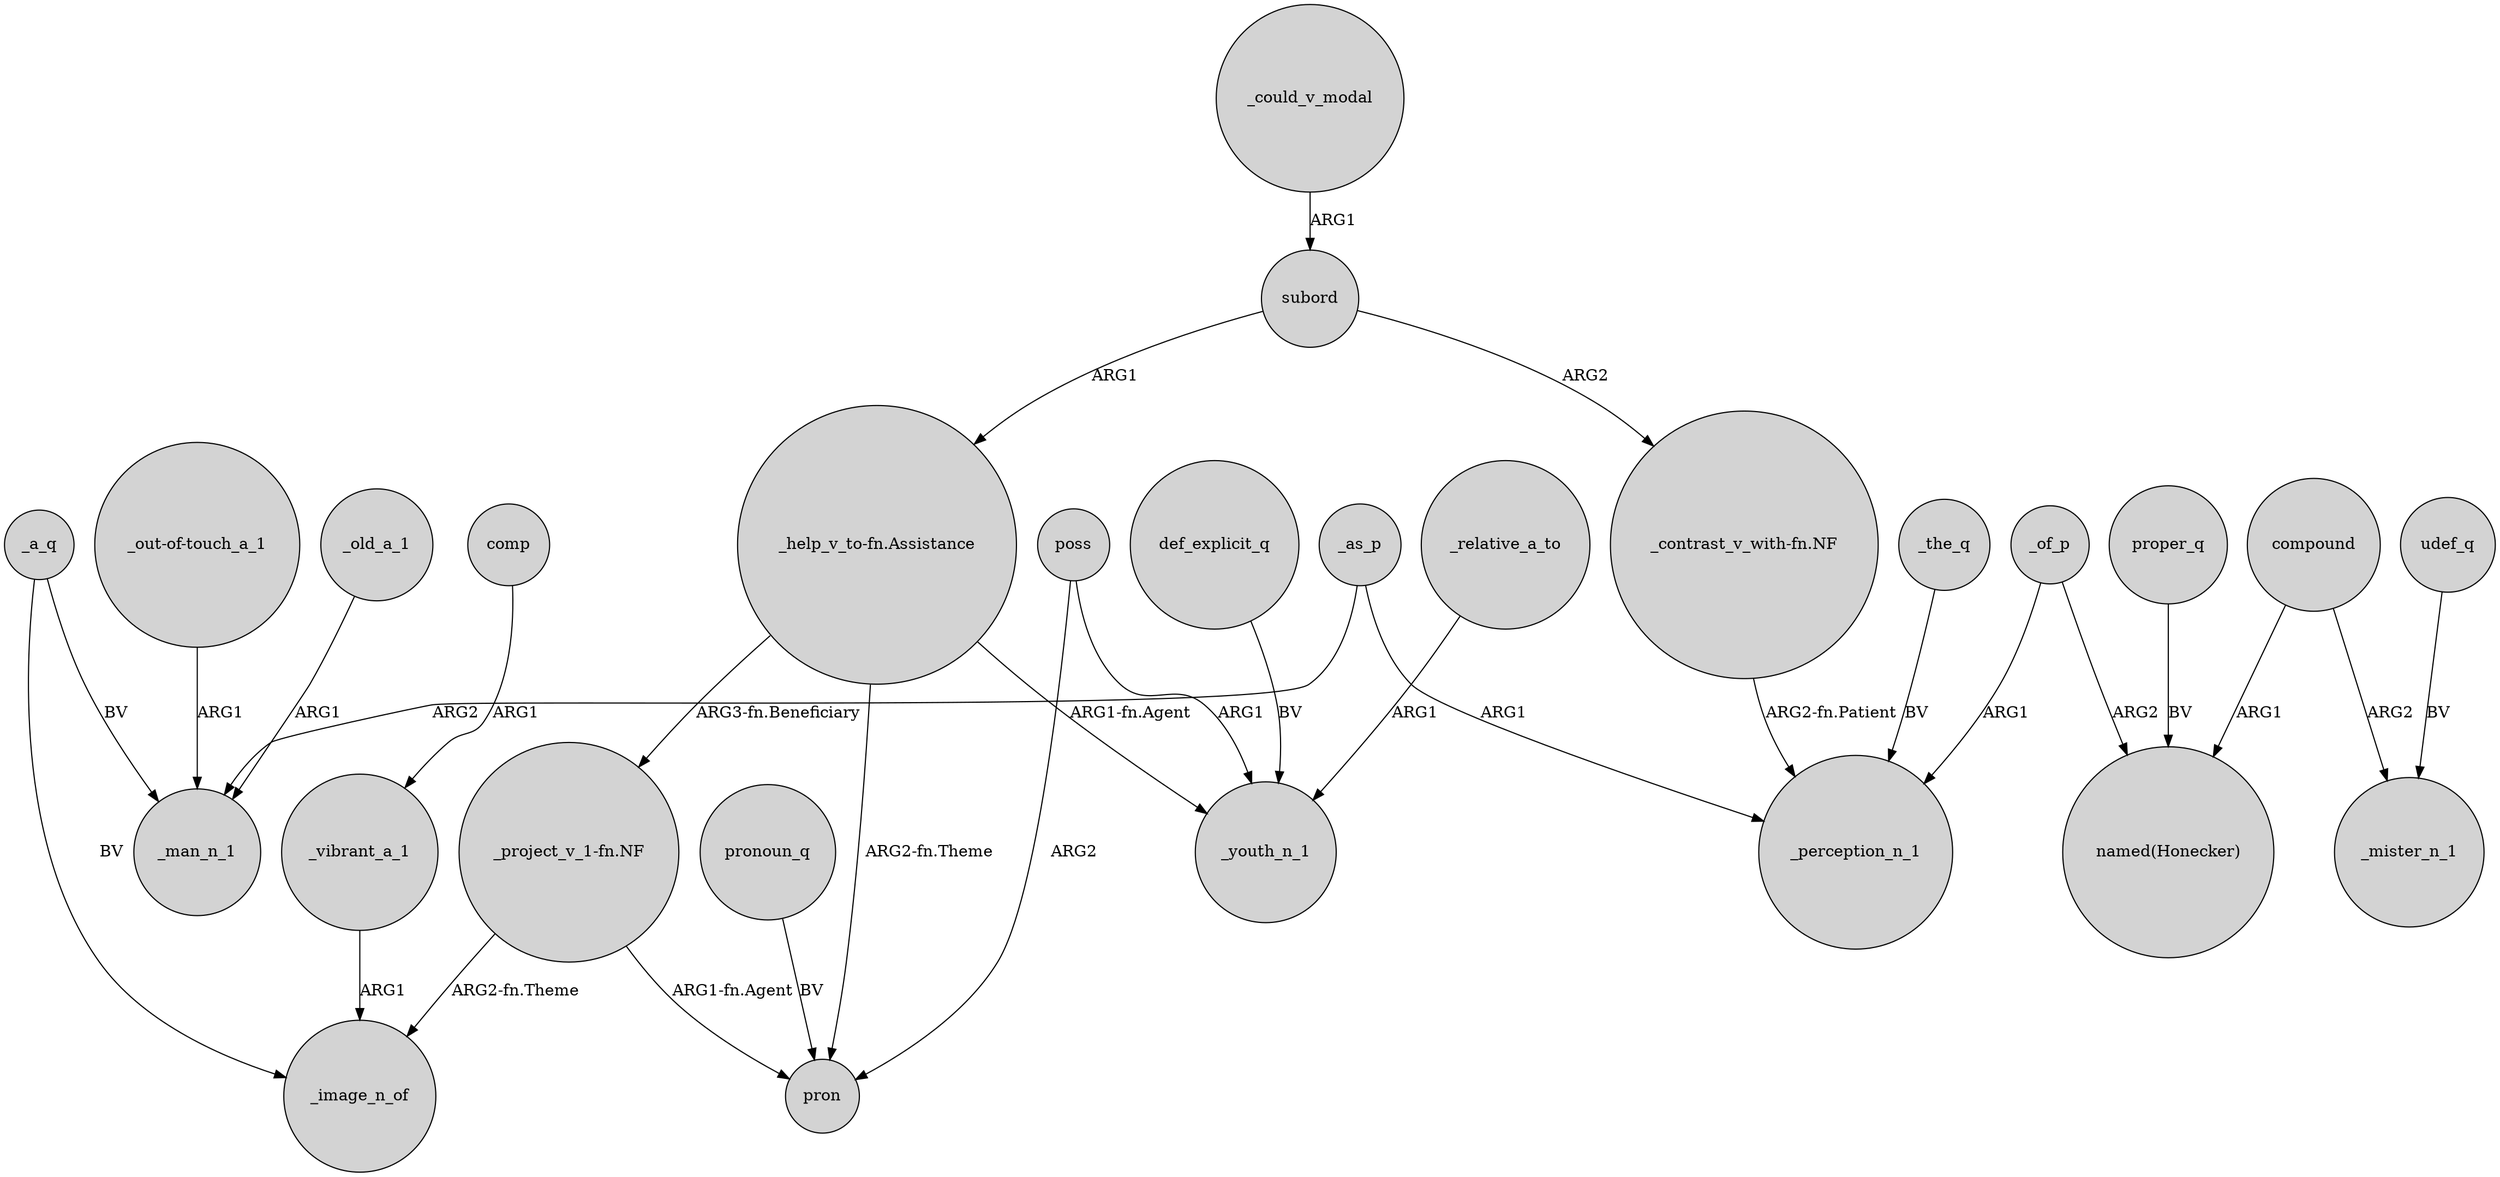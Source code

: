 digraph {
	node [shape=circle style=filled]
	_as_p -> _man_n_1 [label=ARG2]
	_could_v_modal -> subord [label=ARG1]
	poss -> pron [label=ARG2]
	_of_p -> "named(Honecker)" [label=ARG2]
	_a_q -> _image_n_of [label=BV]
	comp -> _vibrant_a_1 [label=ARG1]
	"_contrast_v_with-fn.NF" -> _perception_n_1 [label="ARG2-fn.Patient"]
	compound -> _mister_n_1 [label=ARG2]
	subord -> "_help_v_to-fn.Assistance" [label=ARG1]
	_old_a_1 -> _man_n_1 [label=ARG1]
	udef_q -> _mister_n_1 [label=BV]
	proper_q -> "named(Honecker)" [label=BV]
	"_help_v_to-fn.Assistance" -> pron [label="ARG2-fn.Theme"]
	poss -> _youth_n_1 [label=ARG1]
	pronoun_q -> pron [label=BV]
	"_help_v_to-fn.Assistance" -> _youth_n_1 [label="ARG1-fn.Agent"]
	def_explicit_q -> _youth_n_1 [label=BV]
	_the_q -> _perception_n_1 [label=BV]
	_a_q -> _man_n_1 [label=BV]
	"_project_v_1-fn.NF" -> _image_n_of [label="ARG2-fn.Theme"]
	compound -> "named(Honecker)" [label=ARG1]
	"_help_v_to-fn.Assistance" -> "_project_v_1-fn.NF" [label="ARG3-fn.Beneficiary"]
	_as_p -> _perception_n_1 [label=ARG1]
	_relative_a_to -> _youth_n_1 [label=ARG1]
	"_out-of-touch_a_1" -> _man_n_1 [label=ARG1]
	"_project_v_1-fn.NF" -> pron [label="ARG1-fn.Agent"]
	subord -> "_contrast_v_with-fn.NF" [label=ARG2]
	_of_p -> _perception_n_1 [label=ARG1]
	_vibrant_a_1 -> _image_n_of [label=ARG1]
}
